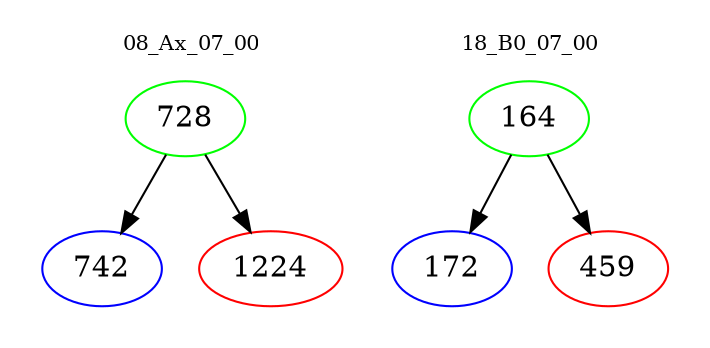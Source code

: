 digraph{
subgraph cluster_0 {
color = white
label = "08_Ax_07_00";
fontsize=10;
T0_728 [label="728", color="green"]
T0_728 -> T0_742 [color="black"]
T0_742 [label="742", color="blue"]
T0_728 -> T0_1224 [color="black"]
T0_1224 [label="1224", color="red"]
}
subgraph cluster_1 {
color = white
label = "18_B0_07_00";
fontsize=10;
T1_164 [label="164", color="green"]
T1_164 -> T1_172 [color="black"]
T1_172 [label="172", color="blue"]
T1_164 -> T1_459 [color="black"]
T1_459 [label="459", color="red"]
}
}
